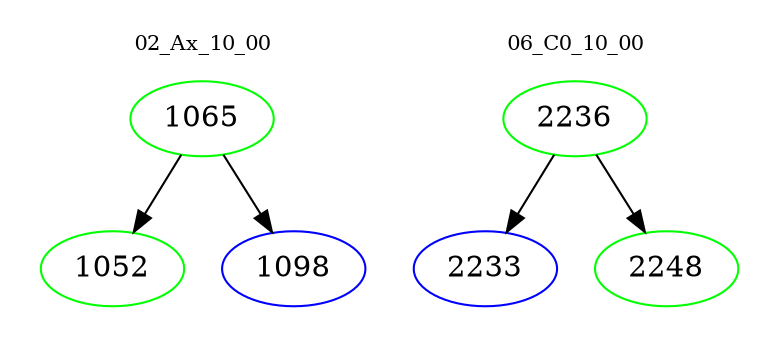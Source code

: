 digraph{
subgraph cluster_0 {
color = white
label = "02_Ax_10_00";
fontsize=10;
T0_1065 [label="1065", color="green"]
T0_1065 -> T0_1052 [color="black"]
T0_1052 [label="1052", color="green"]
T0_1065 -> T0_1098 [color="black"]
T0_1098 [label="1098", color="blue"]
}
subgraph cluster_1 {
color = white
label = "06_C0_10_00";
fontsize=10;
T1_2236 [label="2236", color="green"]
T1_2236 -> T1_2233 [color="black"]
T1_2233 [label="2233", color="blue"]
T1_2236 -> T1_2248 [color="black"]
T1_2248 [label="2248", color="green"]
}
}
